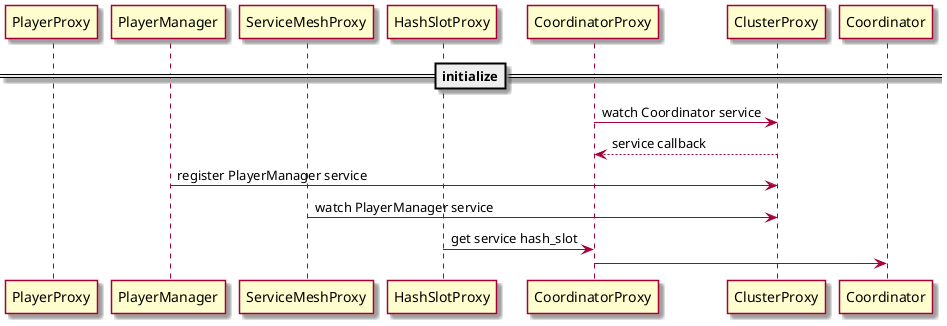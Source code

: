 @startuml
skin rose
participant PlayerProxy as pp
participant PlayerManager as pm
participant ServiceMeshProxy as smp
participant HashSlotProxy as hsp
participant CoordinatorProxy as cp
participant ClusterProxy as cluster
participant Coordinator as coor

==initialize==
cp -> cluster : watch Coordinator service
cp <-- cluster : service callback
pm -> cluster: register PlayerManager service
smp -> cluster: watch PlayerManager service
hsp -> cp: get service hash_slot
cp -> coor:

@enduml